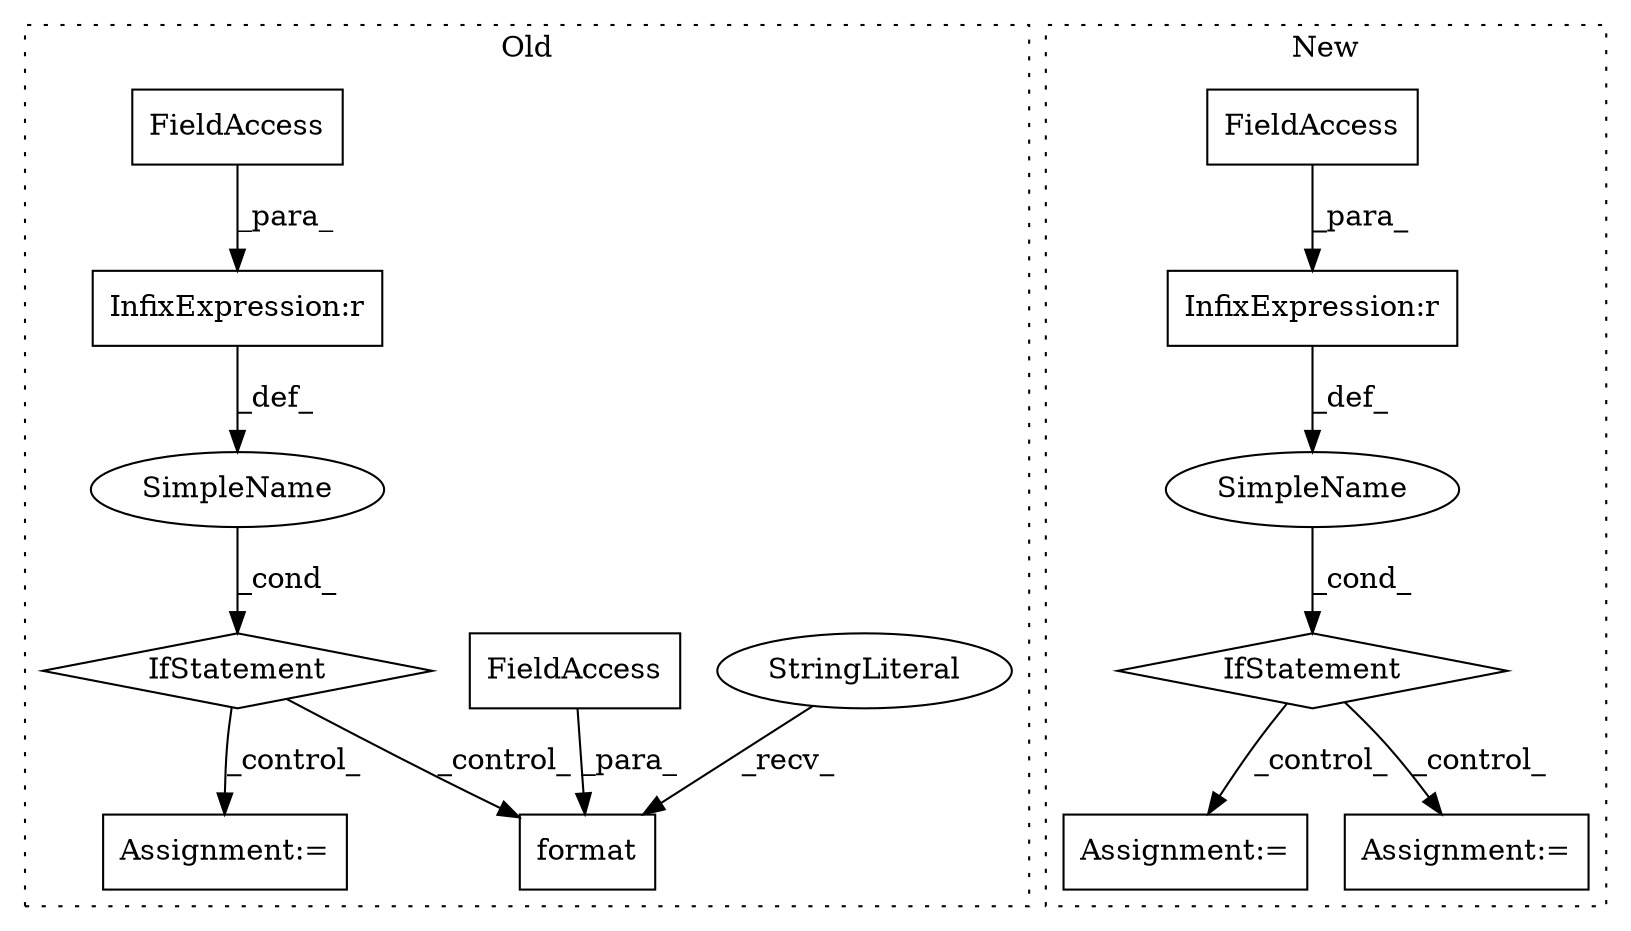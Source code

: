 digraph G {
subgraph cluster0 {
1 [label="format" a="32" s="11020,11048" l="7,1" shape="box"];
3 [label="StringLiteral" a="45" s="10947" l="72" shape="ellipse"];
8 [label="FieldAccess" a="22" s="11027" l="21" shape="box"];
9 [label="IfStatement" a="25" s="10827,10862" l="4,2" shape="diamond"];
10 [label="SimpleName" a="42" s="" l="" shape="ellipse"];
11 [label="Assignment:=" a="7" s="10886" l="1" shape="box"];
12 [label="InfixExpression:r" a="27" s="10852" l="4" shape="box"];
13 [label="FieldAccess" a="22" s="10831" l="21" shape="box"];
label = "Old";
style="dotted";
}
subgraph cluster1 {
2 [label="IfStatement" a="25" s="11929,11949" l="4,2" shape="diamond"];
4 [label="InfixExpression:r" a="27" s="11943" l="4" shape="box"];
5 [label="Assignment:=" a="7" s="11973" l="1" shape="box"];
6 [label="SimpleName" a="42" s="" l="" shape="ellipse"];
7 [label="FieldAccess" a="22" s="11933" l="10" shape="box"];
14 [label="Assignment:=" a="7" s="12006" l="1" shape="box"];
label = "New";
style="dotted";
}
2 -> 14 [label="_control_"];
2 -> 5 [label="_control_"];
3 -> 1 [label="_recv_"];
4 -> 6 [label="_def_"];
6 -> 2 [label="_cond_"];
7 -> 4 [label="_para_"];
8 -> 1 [label="_para_"];
9 -> 11 [label="_control_"];
9 -> 1 [label="_control_"];
10 -> 9 [label="_cond_"];
12 -> 10 [label="_def_"];
13 -> 12 [label="_para_"];
}